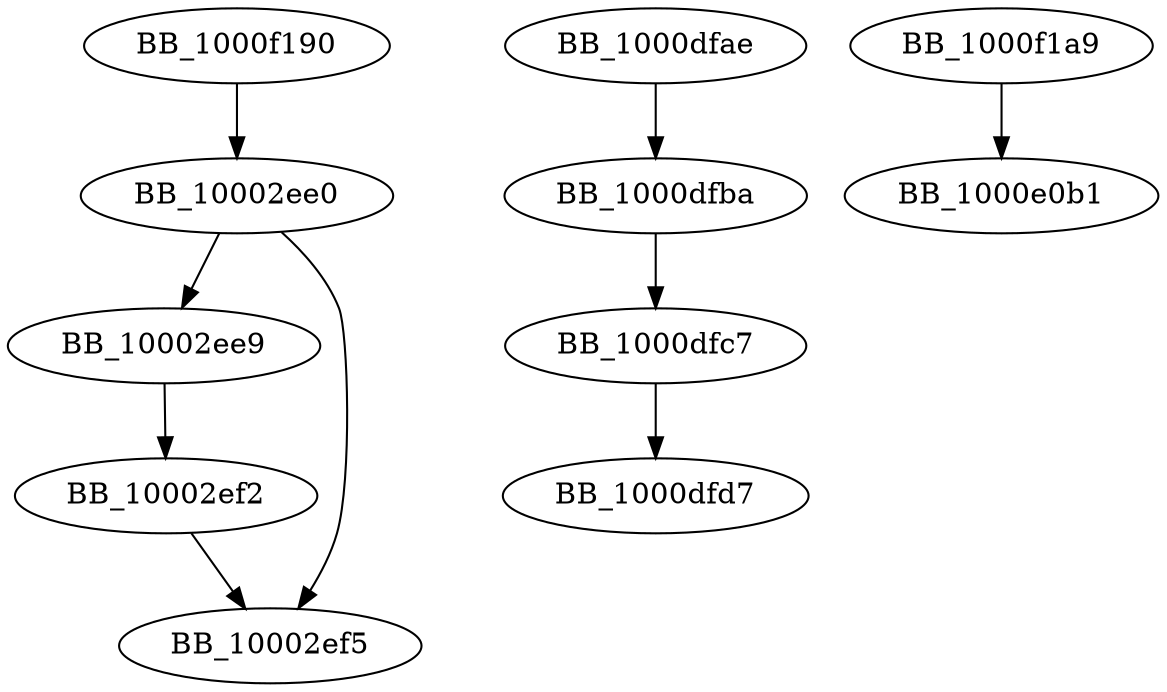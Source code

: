 DiGraph sub_1000DFAE{
BB_10002ee0->BB_10002ee9
BB_10002ee0->BB_10002ef5
BB_10002ee9->BB_10002ef2
BB_10002ef2->BB_10002ef5
BB_1000dfae->BB_1000dfba
BB_1000dfba->BB_1000dfc7
BB_1000dfc7->BB_1000dfd7
BB_1000f190->BB_10002ee0
BB_1000f1a9->BB_1000e0b1
}
